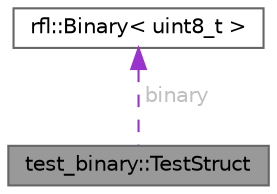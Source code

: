 digraph "test_binary::TestStruct"
{
 // LATEX_PDF_SIZE
  bgcolor="transparent";
  edge [fontname=Helvetica,fontsize=10,labelfontname=Helvetica,labelfontsize=10];
  node [fontname=Helvetica,fontsize=10,shape=box,height=0.2,width=0.4];
  Node1 [id="Node000001",label="test_binary::TestStruct",height=0.2,width=0.4,color="gray40", fillcolor="grey60", style="filled", fontcolor="black",tooltip=" "];
  Node2 -> Node1 [id="edge1_Node000001_Node000002",dir="back",color="darkorchid3",style="dashed",tooltip=" ",label=" binary",fontcolor="grey" ];
  Node2 [id="Node000002",label="rfl::Binary\< uint8_t \>",height=0.2,width=0.4,color="gray40", fillcolor="white", style="filled",URL="$structrfl_1_1_binary.html",tooltip=" "];
}
